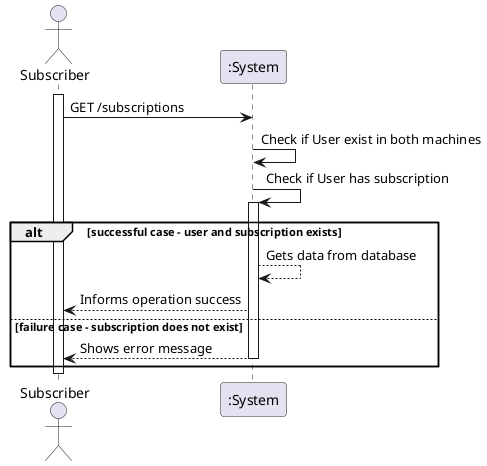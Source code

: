 @startuml
'https://plantuml.com/sequence-diagram
actor "Subscriber" as MD

activate MD
MD -> ":System" : GET /subscriptions
":System" -> ":System" : Check if User exist in both machines
":System" -> ":System" : Check if User has subscription

alt successful case - user and subscription exists
activate ":System"
":System" --> ":System" : Gets data from database
":System" --> MD : Informs operation success


else failure case - subscription does not exist

":System" --> MD : Shows error message
deactivate ":System"

end
deactivate MD
@enduml
